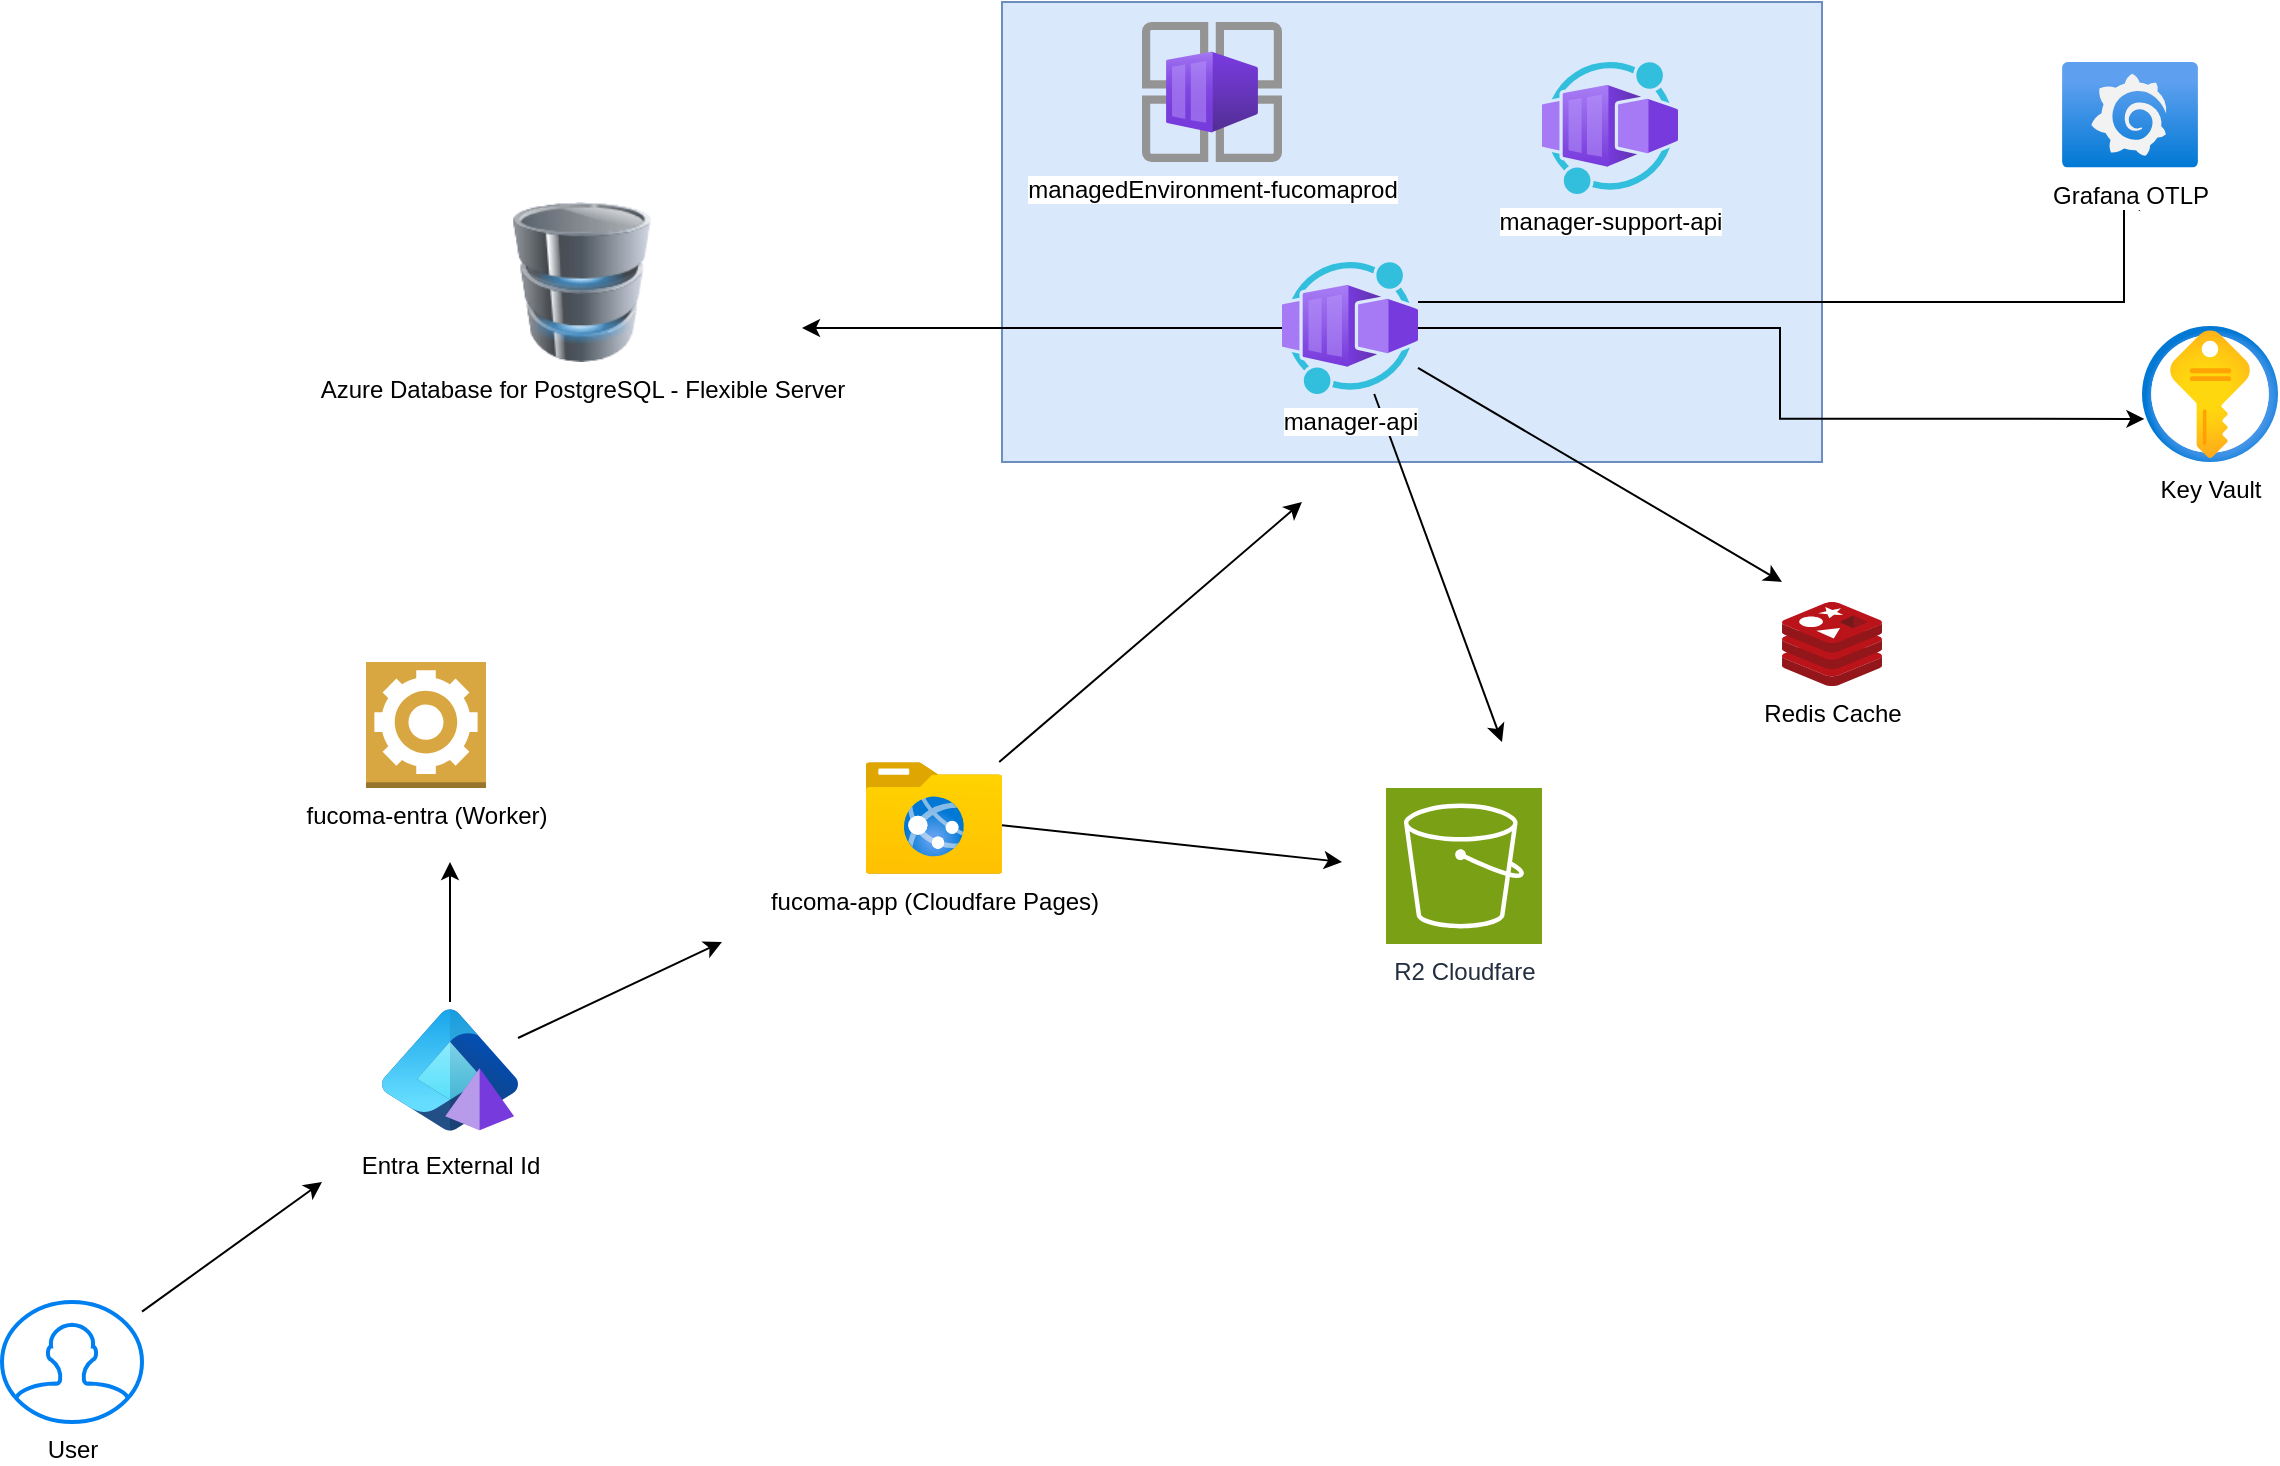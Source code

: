 <mxfile version="24.8.3" pages="2">
  <diagram id="Ba6REg6d8Fp7o25HiZYB" name="Architecture">
    <mxGraphModel dx="1324" dy="690" grid="1" gridSize="10" guides="1" tooltips="1" connect="1" arrows="1" fold="1" page="1" pageScale="1" pageWidth="850" pageHeight="1100" math="0" shadow="0">
      <root>
        <mxCell id="0" />
        <mxCell id="1" parent="0" />
        <mxCell id="VQPJ0UVaDd_dUlCrvzpZ-5" value="" style="rounded=0;whiteSpace=wrap;html=1;fillColor=#dae8fc;strokeColor=#6c8ebf;" vertex="1" parent="1">
          <mxGeometry x="530" y="40" width="410" height="230" as="geometry" />
        </mxCell>
        <mxCell id="VQPJ0UVaDd_dUlCrvzpZ-1" value="Azure Database for PostgreSQL - Flexible Server" style="image;html=1;image=img/lib/clip_art/computers/Database_128x128.png" vertex="1" parent="1">
          <mxGeometry x="280" y="140" width="80" height="80" as="geometry" />
        </mxCell>
        <mxCell id="VQPJ0UVaDd_dUlCrvzpZ-2" value="managedEnvironment-fucomaprod" style="image;aspect=fixed;html=1;points=[];align=center;fontSize=12;image=img/lib/azure2/other/Container_App_Environments.svg;" vertex="1" parent="1">
          <mxGeometry x="600" y="50" width="70" height="70" as="geometry" />
        </mxCell>
        <mxCell id="VQPJ0UVaDd_dUlCrvzpZ-3" value="manager-support-api" style="image;aspect=fixed;html=1;points=[];align=center;fontSize=12;image=img/lib/azure2/other/Worker_Container_App.svg;" vertex="1" parent="1">
          <mxGeometry x="800" y="70" width="68" height="66" as="geometry" />
        </mxCell>
        <mxCell id="VQPJ0UVaDd_dUlCrvzpZ-6" style="edgeStyle=orthogonalEdgeStyle;rounded=0;orthogonalLoop=1;jettySize=auto;html=1;" edge="1" parent="1" source="VQPJ0UVaDd_dUlCrvzpZ-4">
          <mxGeometry relative="1" as="geometry">
            <mxPoint x="430" y="203.0" as="targetPoint" />
          </mxGeometry>
        </mxCell>
        <mxCell id="VQPJ0UVaDd_dUlCrvzpZ-20" style="rounded=0;orthogonalLoop=1;jettySize=auto;html=1;" edge="1" parent="1" source="VQPJ0UVaDd_dUlCrvzpZ-4">
          <mxGeometry relative="1" as="geometry">
            <mxPoint x="780" y="410" as="targetPoint" />
          </mxGeometry>
        </mxCell>
        <mxCell id="VQPJ0UVaDd_dUlCrvzpZ-22" style="rounded=0;orthogonalLoop=1;jettySize=auto;html=1;" edge="1" parent="1" source="VQPJ0UVaDd_dUlCrvzpZ-4">
          <mxGeometry relative="1" as="geometry">
            <mxPoint x="920" y="330" as="targetPoint" />
          </mxGeometry>
        </mxCell>
        <mxCell id="VQPJ0UVaDd_dUlCrvzpZ-26" style="edgeStyle=orthogonalEdgeStyle;rounded=0;orthogonalLoop=1;jettySize=auto;html=1;" edge="1" parent="1" source="VQPJ0UVaDd_dUlCrvzpZ-4">
          <mxGeometry relative="1" as="geometry">
            <mxPoint x="1090" y="140" as="targetPoint" />
            <Array as="points">
              <mxPoint x="1091" y="190" />
              <mxPoint x="1091" y="140" />
            </Array>
          </mxGeometry>
        </mxCell>
        <mxCell id="VQPJ0UVaDd_dUlCrvzpZ-4" value="manager-api" style="image;aspect=fixed;html=1;points=[];align=center;fontSize=12;image=img/lib/azure2/other/Worker_Container_App.svg;" vertex="1" parent="1">
          <mxGeometry x="670" y="170" width="68" height="66" as="geometry" />
        </mxCell>
        <mxCell id="VQPJ0UVaDd_dUlCrvzpZ-18" style="rounded=0;orthogonalLoop=1;jettySize=auto;html=1;" edge="1" parent="1" source="VQPJ0UVaDd_dUlCrvzpZ-7">
          <mxGeometry relative="1" as="geometry">
            <mxPoint x="680" y="290.0" as="targetPoint" />
          </mxGeometry>
        </mxCell>
        <mxCell id="VQPJ0UVaDd_dUlCrvzpZ-19" style="rounded=0;orthogonalLoop=1;jettySize=auto;html=1;" edge="1" parent="1" source="VQPJ0UVaDd_dUlCrvzpZ-7">
          <mxGeometry relative="1" as="geometry">
            <mxPoint x="700" y="470" as="targetPoint" />
          </mxGeometry>
        </mxCell>
        <mxCell id="VQPJ0UVaDd_dUlCrvzpZ-7" value="fucoma-app (Cloudfare Pages)" style="image;aspect=fixed;html=1;points=[];align=center;fontSize=12;image=img/lib/azure2/general/Folder_Website.svg;" vertex="1" parent="1">
          <mxGeometry x="462" y="420" width="68" height="56.0" as="geometry" />
        </mxCell>
        <mxCell id="VQPJ0UVaDd_dUlCrvzpZ-9" value="fucoma-entra (Worker)" style="outlineConnect=0;dashed=0;verticalLabelPosition=bottom;verticalAlign=top;align=center;html=1;shape=mxgraph.aws3.worker;fillColor=#D9A741;gradientColor=none;" vertex="1" parent="1">
          <mxGeometry x="212" y="370" width="60" height="63" as="geometry" />
        </mxCell>
        <mxCell id="VQPJ0UVaDd_dUlCrvzpZ-10" value="R2 Cloudfare" style="sketch=0;points=[[0,0,0],[0.25,0,0],[0.5,0,0],[0.75,0,0],[1,0,0],[0,1,0],[0.25,1,0],[0.5,1,0],[0.75,1,0],[1,1,0],[0,0.25,0],[0,0.5,0],[0,0.75,0],[1,0.25,0],[1,0.5,0],[1,0.75,0]];outlineConnect=0;fontColor=#232F3E;fillColor=#7AA116;strokeColor=#ffffff;dashed=0;verticalLabelPosition=bottom;verticalAlign=top;align=center;html=1;fontSize=12;fontStyle=0;aspect=fixed;shape=mxgraph.aws4.resourceIcon;resIcon=mxgraph.aws4.s3;" vertex="1" parent="1">
          <mxGeometry x="722" y="433" width="78" height="78" as="geometry" />
        </mxCell>
        <mxCell id="VQPJ0UVaDd_dUlCrvzpZ-14" style="rounded=0;orthogonalLoop=1;jettySize=auto;html=1;" edge="1" parent="1" source="VQPJ0UVaDd_dUlCrvzpZ-11">
          <mxGeometry relative="1" as="geometry">
            <mxPoint x="254" y="470" as="targetPoint" />
          </mxGeometry>
        </mxCell>
        <mxCell id="VQPJ0UVaDd_dUlCrvzpZ-17" style="rounded=0;orthogonalLoop=1;jettySize=auto;html=1;" edge="1" parent="1" source="VQPJ0UVaDd_dUlCrvzpZ-11">
          <mxGeometry relative="1" as="geometry">
            <mxPoint x="390" y="510" as="targetPoint" />
          </mxGeometry>
        </mxCell>
        <mxCell id="VQPJ0UVaDd_dUlCrvzpZ-11" value="Entra External Id" style="image;aspect=fixed;html=1;points=[];align=center;fontSize=12;image=img/lib/azure2/identity/Entra_Domain_Services.svg;" vertex="1" parent="1">
          <mxGeometry x="220" y="540" width="68" height="68" as="geometry" />
        </mxCell>
        <mxCell id="VQPJ0UVaDd_dUlCrvzpZ-13" style="rounded=0;orthogonalLoop=1;jettySize=auto;html=1;" edge="1" parent="1" source="VQPJ0UVaDd_dUlCrvzpZ-12">
          <mxGeometry relative="1" as="geometry">
            <mxPoint x="190" y="630" as="targetPoint" />
          </mxGeometry>
        </mxCell>
        <mxCell id="VQPJ0UVaDd_dUlCrvzpZ-12" value="User" style="html=1;verticalLabelPosition=bottom;align=center;labelBackgroundColor=#ffffff;verticalAlign=top;strokeWidth=2;strokeColor=#0080F0;shadow=0;dashed=0;shape=mxgraph.ios7.icons.user;" vertex="1" parent="1">
          <mxGeometry x="30" y="690" width="70" height="60" as="geometry" />
        </mxCell>
        <mxCell id="VQPJ0UVaDd_dUlCrvzpZ-21" value="Redis Cache" style="image;sketch=0;aspect=fixed;html=1;points=[];align=center;fontSize=12;image=img/lib/mscae/Cache_Redis_Product.svg;" vertex="1" parent="1">
          <mxGeometry x="920" y="340" width="50" height="42" as="geometry" />
        </mxCell>
        <mxCell id="VQPJ0UVaDd_dUlCrvzpZ-23" value="Grafana OTLP" style="image;aspect=fixed;html=1;points=[];align=center;fontSize=12;image=img/lib/azure2/other/Grafana.svg;" vertex="1" parent="1">
          <mxGeometry x="1060" y="70" width="68" height="52.8" as="geometry" />
        </mxCell>
        <mxCell id="VQPJ0UVaDd_dUlCrvzpZ-25" value="Key Vault" style="image;aspect=fixed;html=1;points=[];align=center;fontSize=12;image=img/lib/azure2/security/Key_Vaults.svg;" vertex="1" parent="1">
          <mxGeometry x="1100" y="202" width="68" height="68" as="geometry" />
        </mxCell>
        <mxCell id="VQPJ0UVaDd_dUlCrvzpZ-27" style="edgeStyle=orthogonalEdgeStyle;rounded=0;orthogonalLoop=1;jettySize=auto;html=1;entryX=0.018;entryY=0.683;entryDx=0;entryDy=0;entryPerimeter=0;" edge="1" parent="1" source="VQPJ0UVaDd_dUlCrvzpZ-4" target="VQPJ0UVaDd_dUlCrvzpZ-25">
          <mxGeometry relative="1" as="geometry" />
        </mxCell>
      </root>
    </mxGraphModel>
  </diagram>
  <diagram id="Bo8pjKUqkPNPD7aLWSbZ" name="Despliegue">
    <mxGraphModel dx="1545" dy="805" grid="1" gridSize="10" guides="1" tooltips="1" connect="1" arrows="1" fold="1" page="1" pageScale="1" pageWidth="850" pageHeight="1100" math="0" shadow="0">
      <root>
        <mxCell id="0" />
        <mxCell id="1" parent="0" />
        <mxCell id="i7sB5A0BL_uaaDY06Gbj-4" value="manager-support-api" style="image;aspect=fixed;html=1;points=[];align=center;fontSize=12;image=img/lib/azure2/other/Worker_Container_App.svg;" vertex="1" parent="1">
          <mxGeometry x="1010" y="210" width="68" height="66" as="geometry" />
        </mxCell>
        <mxCell id="i7sB5A0BL_uaaDY06Gbj-9" value="manager-api" style="image;aspect=fixed;html=1;points=[];align=center;fontSize=12;image=img/lib/azure2/other/Worker_Container_App.svg;" vertex="1" parent="1">
          <mxGeometry x="890" y="330" width="68" height="66" as="geometry" />
        </mxCell>
        <mxCell id="i7sB5A0BL_uaaDY06Gbj-12" value="fucoma-app (Cloudfare Pages)" style="image;aspect=fixed;html=1;points=[];align=center;fontSize=12;image=img/lib/azure2/general/Folder_Website.svg;" vertex="1" parent="1">
          <mxGeometry x="750" y="444" width="68" height="56.0" as="geometry" />
        </mxCell>
        <mxCell id="i7sB5A0BL_uaaDY06Gbj-13" value="fucoma-entra (Worker)" style="outlineConnect=0;dashed=0;verticalLabelPosition=bottom;verticalAlign=top;align=center;html=1;shape=mxgraph.aws3.worker;fillColor=#D9A741;gradientColor=none;" vertex="1" parent="1">
          <mxGeometry x="770" y="627" width="60" height="63" as="geometry" />
        </mxCell>
        <mxCell id="i7sB5A0BL_uaaDY06Gbj-22" value="Key Vault" style="image;aspect=fixed;html=1;points=[];align=center;fontSize=12;image=img/lib/azure2/security/Key_Vaults.svg;" vertex="1" parent="1">
          <mxGeometry x="1222" y="352" width="68" height="68" as="geometry" />
        </mxCell>
        <mxCell id="7RhHCyVENgBtVIfQuyvo-4" style="edgeStyle=orthogonalEdgeStyle;rounded=0;orthogonalLoop=1;jettySize=auto;html=1;" edge="1" parent="1" source="i7sB5A0BL_uaaDY06Gbj-28">
          <mxGeometry relative="1" as="geometry">
            <mxPoint x="1270" y="536" as="targetPoint" />
          </mxGeometry>
        </mxCell>
        <mxCell id="7RhHCyVENgBtVIfQuyvo-8" style="edgeStyle=orthogonalEdgeStyle;rounded=0;orthogonalLoop=1;jettySize=auto;html=1;" edge="1" parent="1" source="i7sB5A0BL_uaaDY06Gbj-28">
          <mxGeometry relative="1" as="geometry">
            <mxPoint x="1125" y="620" as="targetPoint" />
          </mxGeometry>
        </mxCell>
        <mxCell id="7RhHCyVENgBtVIfQuyvo-10" style="rounded=0;orthogonalLoop=1;jettySize=auto;html=1;" edge="1" parent="1" source="i7sB5A0BL_uaaDY06Gbj-28">
          <mxGeometry relative="1" as="geometry">
            <mxPoint x="1210" y="440" as="targetPoint" />
          </mxGeometry>
        </mxCell>
        <mxCell id="7RhHCyVENgBtVIfQuyvo-13" style="rounded=0;orthogonalLoop=1;jettySize=auto;html=1;" edge="1" parent="1" source="i7sB5A0BL_uaaDY06Gbj-28">
          <mxGeometry relative="1" as="geometry">
            <mxPoint x="890" y="500" as="targetPoint" />
          </mxGeometry>
        </mxCell>
        <mxCell id="7RhHCyVENgBtVIfQuyvo-14" style="rounded=0;orthogonalLoop=1;jettySize=auto;html=1;" edge="1" parent="1" source="i7sB5A0BL_uaaDY06Gbj-28">
          <mxGeometry relative="1" as="geometry">
            <mxPoint x="980" y="420" as="targetPoint" />
          </mxGeometry>
        </mxCell>
        <mxCell id="7RhHCyVENgBtVIfQuyvo-15" style="rounded=0;orthogonalLoop=1;jettySize=auto;html=1;" edge="1" parent="1" source="i7sB5A0BL_uaaDY06Gbj-28">
          <mxGeometry relative="1" as="geometry">
            <mxPoint x="1080" y="320" as="targetPoint" />
          </mxGeometry>
        </mxCell>
        <mxCell id="7RhHCyVENgBtVIfQuyvo-17" style="rounded=0;orthogonalLoop=1;jettySize=auto;html=1;" edge="1" parent="1" source="i7sB5A0BL_uaaDY06Gbj-28">
          <mxGeometry relative="1" as="geometry">
            <mxPoint x="1190" y="220" as="targetPoint" />
          </mxGeometry>
        </mxCell>
        <mxCell id="i7sB5A0BL_uaaDY06Gbj-28" value="Github Actions" style="image;sketch=0;aspect=fixed;html=1;points=[];align=center;fontSize=12;image=img/lib/mscae/Azure_Pipelines.svg;" vertex="1" parent="1">
          <mxGeometry x="1100" y="511" width="50" height="50" as="geometry" />
        </mxCell>
        <mxCell id="7RhHCyVENgBtVIfQuyvo-1" value="Tests" style="verticalLabelPosition=bottom;html=1;verticalAlign=top;align=center;strokeColor=none;fillColor=#00BEF2;shape=mxgraph.azure.git_repository;" vertex="1" parent="1">
          <mxGeometry x="1290" y="500" width="50" height="50" as="geometry" />
        </mxCell>
        <mxCell id="7RhHCyVENgBtVIfQuyvo-6" value="Repository" style="verticalLabelPosition=bottom;html=1;verticalAlign=top;align=center;strokeColor=none;fillColor=#00BEF2;shape=mxgraph.azure.git_repository;" vertex="1" parent="1">
          <mxGeometry x="1100" y="630" width="50" height="50" as="geometry" />
        </mxCell>
        <mxCell id="7RhHCyVENgBtVIfQuyvo-12" style="edgeStyle=orthogonalEdgeStyle;rounded=0;orthogonalLoop=1;jettySize=auto;html=1;" edge="1" parent="1" source="7RhHCyVENgBtVIfQuyvo-11">
          <mxGeometry relative="1" as="geometry">
            <mxPoint x="795" y="740" as="targetPoint" />
          </mxGeometry>
        </mxCell>
        <mxCell id="7RhHCyVENgBtVIfQuyvo-11" value="User (Wrangler / Manual Deploy)" style="html=1;verticalLabelPosition=bottom;align=center;labelBackgroundColor=#ffffff;verticalAlign=top;strokeWidth=2;strokeColor=#0080F0;shadow=0;dashed=0;shape=mxgraph.ios7.icons.user;" vertex="1" parent="1">
          <mxGeometry x="780" y="830" width="30" height="30" as="geometry" />
        </mxCell>
        <mxCell id="7RhHCyVENgBtVIfQuyvo-16" value="Cron Jobs (Start and Stops Containers)" style="shape=image;html=1;verticalAlign=top;verticalLabelPosition=bottom;labelBackgroundColor=#ffffff;imageAspect=0;aspect=fixed;image=https://cdn1.iconfinder.com/data/icons/Futurosoft%20Icons%200.5.2/128x128/apps/clock.png" vertex="1" parent="1">
          <mxGeometry x="1180" y="110" width="70" height="70" as="geometry" />
        </mxCell>
      </root>
    </mxGraphModel>
  </diagram>
</mxfile>
